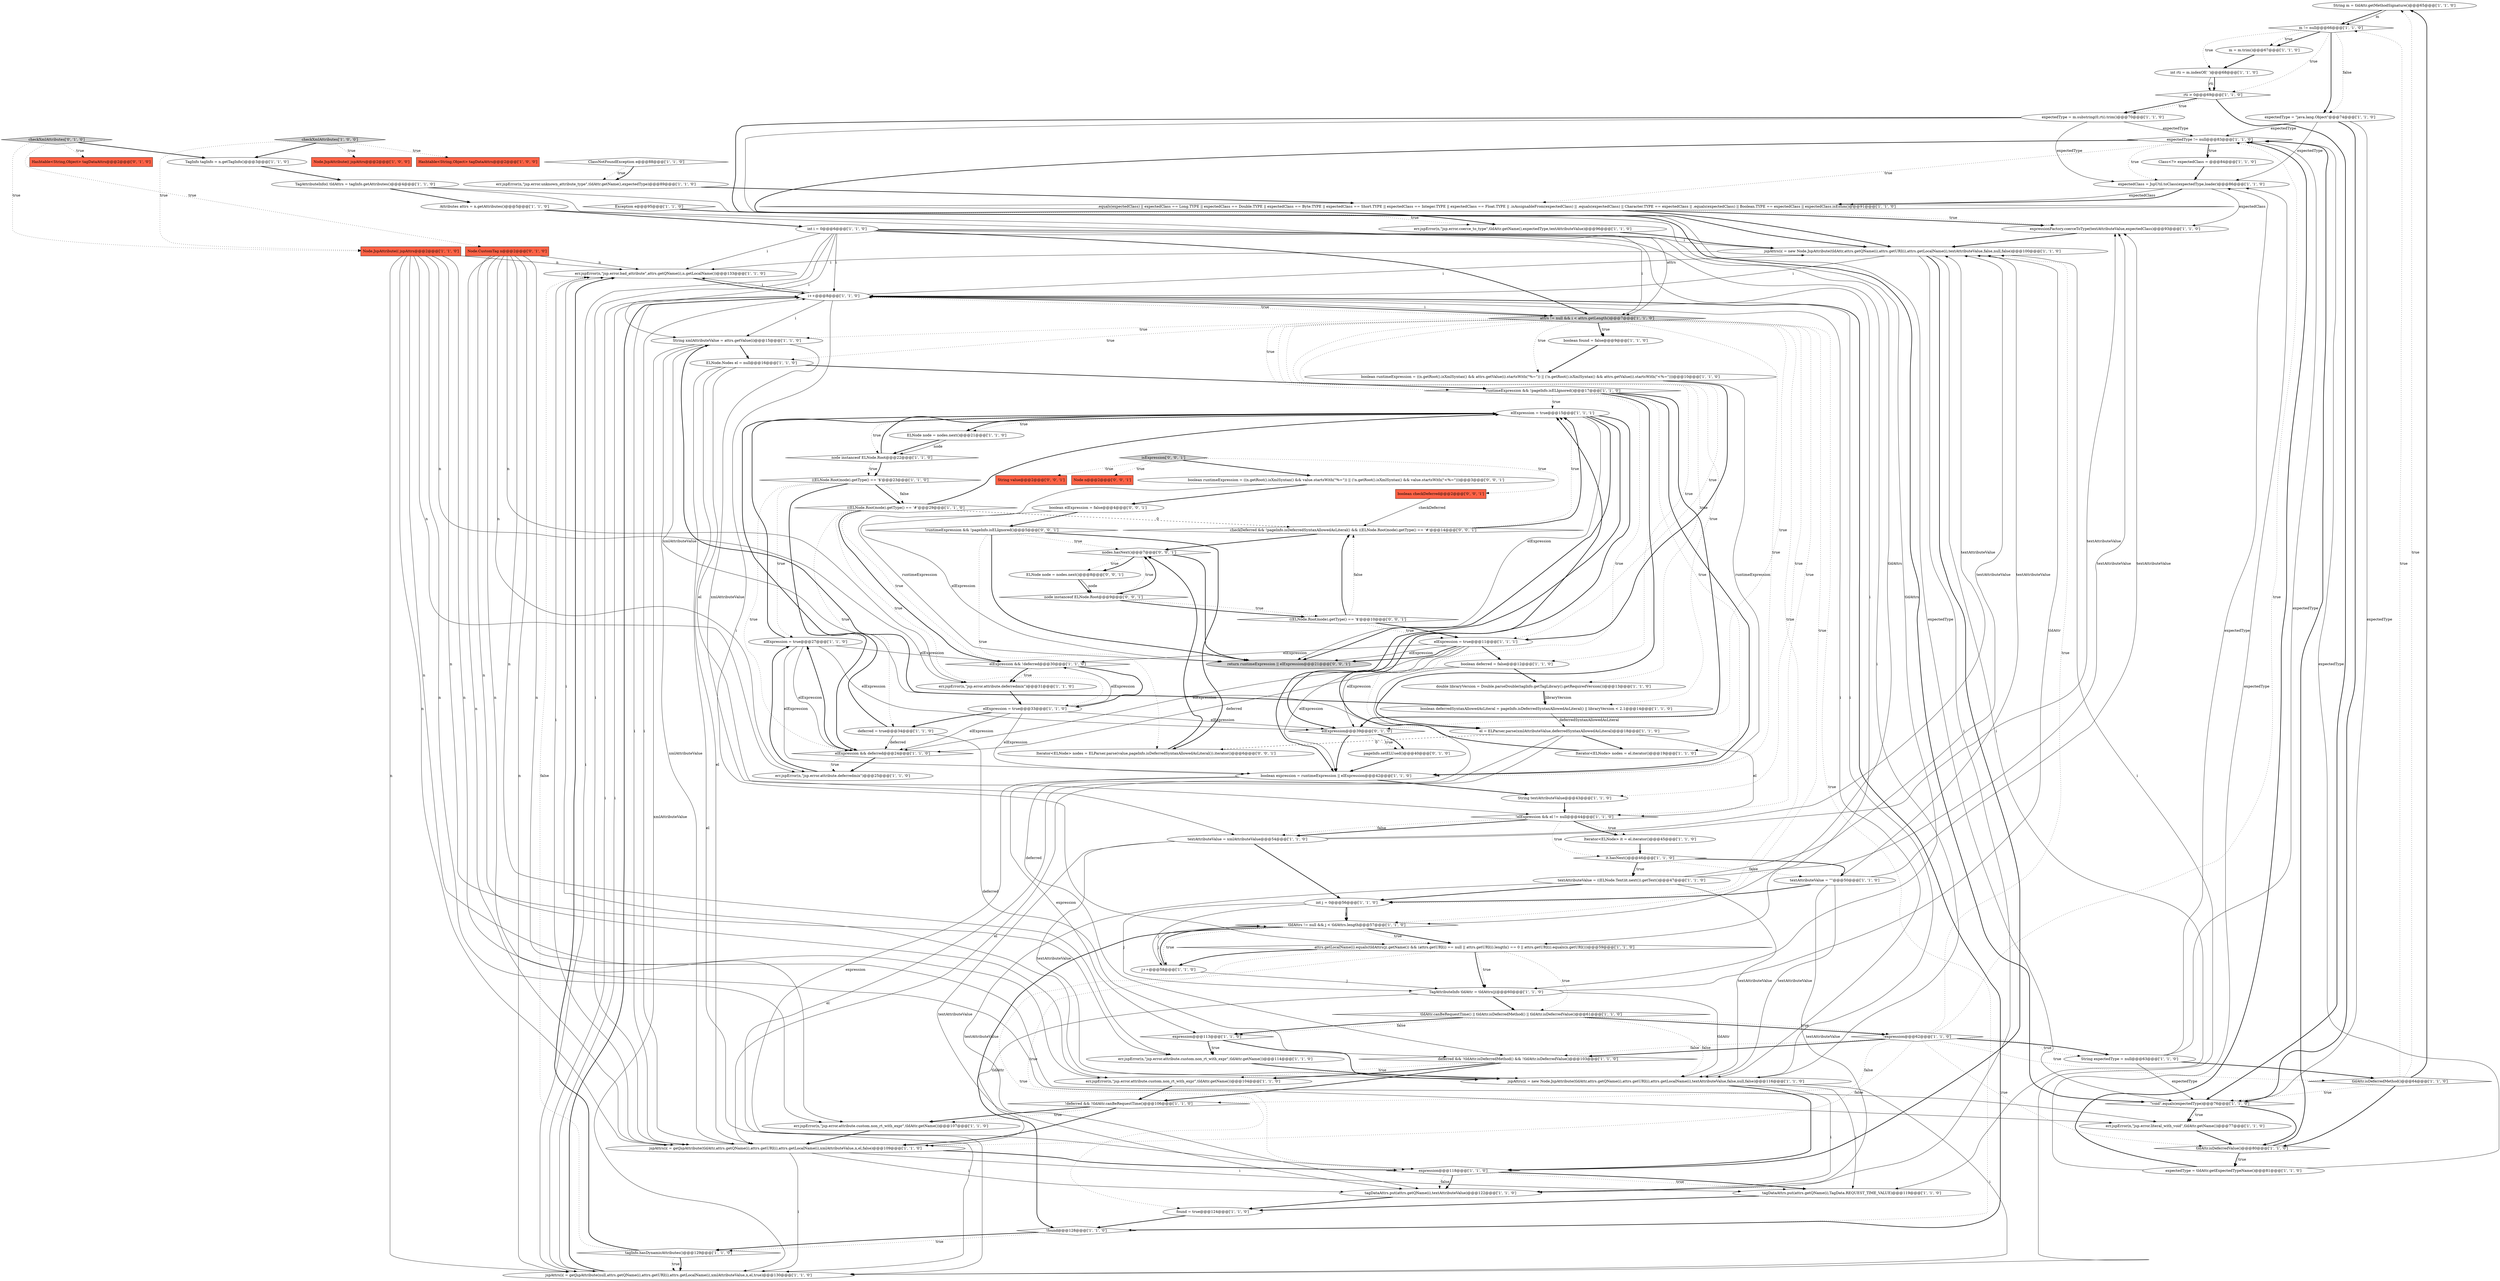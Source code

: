 digraph {
5 [style = filled, label = "String m = tldAttr.getMethodSignature()@@@65@@@['1', '1', '0']", fillcolor = white, shape = ellipse image = "AAA0AAABBB1BBB"];
38 [style = filled, label = "!runtimeExpression && !pageInfo.isELIgnored()@@@17@@@['1', '1', '0']", fillcolor = white, shape = diamond image = "AAA0AAABBB1BBB"];
20 [style = filled, label = "!found@@@128@@@['1', '1', '0']", fillcolor = white, shape = diamond image = "AAA0AAABBB1BBB"];
44 [style = filled, label = "Node.JspAttribute(( jspAttrs@@@2@@@['1', '1', '0']", fillcolor = tomato, shape = box image = "AAA0AAABBB1BBB"];
83 [style = filled, label = "boolean deferredSyntaxAllowedAsLiteral = pageInfo.isDeferredSyntaxAllowedAsLiteral() || libraryVersion < 2.1@@@14@@@['1', '1', '0']", fillcolor = white, shape = ellipse image = "AAA0AAABBB1BBB"];
88 [style = filled, label = "Node.CustomTag n@@@2@@@['0', '1', '0']", fillcolor = tomato, shape = box image = "AAA0AAABBB2BBB"];
28 [style = filled, label = "!expression@@@62@@@['1', '1', '0']", fillcolor = white, shape = diamond image = "AAA0AAABBB1BBB"];
103 [style = filled, label = "ELNode node = nodes.next()@@@8@@@['0', '0', '1']", fillcolor = white, shape = ellipse image = "AAA0AAABBB3BBB"];
70 [style = filled, label = "elExpression = true@@@33@@@['1', '1', '0']", fillcolor = white, shape = ellipse image = "AAA0AAABBB1BBB"];
84 [style = filled, label = "m != null@@@66@@@['1', '1', '0']", fillcolor = white, shape = diamond image = "AAA0AAABBB1BBB"];
67 [style = filled, label = "int i = 0@@@6@@@['1', '1', '0']", fillcolor = white, shape = ellipse image = "AAA0AAABBB1BBB"];
26 [style = filled, label = "err.jspError(n,\"jsp.error.coerce_to_type\",tldAttr.getName(),expectedType,textAttributeValue)@@@96@@@['1', '1', '0']", fillcolor = white, shape = ellipse image = "AAA0AAABBB1BBB"];
96 [style = filled, label = "checkDeferred && !pageInfo.isDeferredSyntaxAllowedAsLiteral() && ((ELNode.Root)node).getType() == '#'@@@14@@@['0', '0', '1']", fillcolor = white, shape = diamond image = "AAA0AAABBB3BBB"];
47 [style = filled, label = "elExpression = true@@@15@@@['1', '1', '1']", fillcolor = white, shape = ellipse image = "AAA0AAABBB1BBB"];
35 [style = filled, label = "expectedType != null@@@83@@@['1', '1', '0']", fillcolor = white, shape = diamond image = "AAA0AAABBB1BBB"];
101 [style = filled, label = "boolean checkDeferred@@@2@@@['0', '0', '1']", fillcolor = tomato, shape = box image = "AAA0AAABBB3BBB"];
25 [style = filled, label = "expressionFactory.coerceToType(textAttributeValue,expectedClass)@@@93@@@['1', '1', '0']", fillcolor = white, shape = ellipse image = "AAA0AAABBB1BBB"];
8 [style = filled, label = "ELNode.Nodes el = null@@@16@@@['1', '1', '0']", fillcolor = white, shape = ellipse image = "AAA0AAABBB1BBB"];
57 [style = filled, label = "expression@@@113@@@['1', '1', '0']", fillcolor = white, shape = diamond image = "AAA0AAABBB1BBB"];
55 [style = filled, label = "tagInfo.hasDynamicAttributes()@@@129@@@['1', '1', '0']", fillcolor = white, shape = diamond image = "AAA0AAABBB1BBB"];
74 [style = filled, label = "String textAttributeValue@@@43@@@['1', '1', '0']", fillcolor = white, shape = ellipse image = "AAA0AAABBB1BBB"];
64 [style = filled, label = "err.jspError(n,\"jsp.error.bad_attribute\",attrs.getQName(i),n.getLocalName())@@@133@@@['1', '1', '0']", fillcolor = white, shape = ellipse image = "AAA0AAABBB1BBB"];
105 [style = filled, label = "nodes.hasNext()@@@7@@@['0', '0', '1']", fillcolor = white, shape = diamond image = "AAA0AAABBB3BBB"];
46 [style = filled, label = "elExpression = true@@@11@@@['1', '1', '1']", fillcolor = white, shape = ellipse image = "AAA0AAABBB1BBB"];
15 [style = filled, label = "expectedClass = JspUtil.toClass(expectedType,loader)@@@86@@@['1', '1', '0']", fillcolor = white, shape = ellipse image = "AAA0AAABBB1BBB"];
82 [style = filled, label = "TagInfo tagInfo = n.getTagInfo()@@@3@@@['1', '1', '0']", fillcolor = white, shape = ellipse image = "AAA0AAABBB1BBB"];
49 [style = filled, label = "!deferred && !tldAttr.canBeRequestTime()@@@106@@@['1', '1', '0']", fillcolor = white, shape = diamond image = "AAA0AAABBB1BBB"];
100 [style = filled, label = "!runtimeExpression && !pageInfo.isELIgnored()@@@5@@@['0', '0', '1']", fillcolor = white, shape = diamond image = "AAA0AAABBB3BBB"];
45 [style = filled, label = "err.jspError(n,\"jsp.error.attribute.custom.non_rt_with_expr\",tldAttr.getName())@@@114@@@['1', '1', '0']", fillcolor = white, shape = ellipse image = "AAA0AAABBB1BBB"];
30 [style = filled, label = "expectedType = tldAttr.getExpectedTypeName()@@@81@@@['1', '1', '0']", fillcolor = white, shape = ellipse image = "AAA0AAABBB1BBB"];
18 [style = filled, label = "textAttributeValue = ((ELNode.Text)it.next()).getText()@@@47@@@['1', '1', '0']", fillcolor = white, shape = ellipse image = "AAA0AAABBB1BBB"];
76 [style = filled, label = "tldAttrs != null && j < tldAttrs.length@@@57@@@['1', '1', '0']", fillcolor = white, shape = diamond image = "AAA0AAABBB1BBB"];
69 [style = filled, label = "it.hasNext()@@@46@@@['1', '1', '0']", fillcolor = white, shape = diamond image = "AAA0AAABBB1BBB"];
93 [style = filled, label = "((ELNode.Root)node).getType() == '$'@@@10@@@['0', '0', '1']", fillcolor = white, shape = diamond image = "AAA0AAABBB3BBB"];
21 [style = filled, label = "tldAttr.isDeferredMethod()@@@64@@@['1', '1', '0']", fillcolor = white, shape = diamond image = "AAA0AAABBB1BBB"];
40 [style = filled, label = "double libraryVersion = Double.parseDouble(tagInfo.getTagLibrary().getRequiredVersion())@@@13@@@['1', '1', '0']", fillcolor = white, shape = ellipse image = "AAA0AAABBB1BBB"];
58 [style = filled, label = "checkXmlAttributes['1', '0', '0']", fillcolor = lightgray, shape = diamond image = "AAA0AAABBB1BBB"];
90 [style = filled, label = "pageInfo.setELUsed()@@@40@@@['0', '1', '0']", fillcolor = white, shape = ellipse image = "AAA1AAABBB2BBB"];
23 [style = filled, label = "err.jspError(n,\"jsp.error.attribute.custom.non_rt_with_expr\",tldAttr.getName())@@@104@@@['1', '1', '0']", fillcolor = white, shape = ellipse image = "AAA0AAABBB1BBB"];
2 [style = filled, label = "expectedType = \"java.lang.Object\"@@@74@@@['1', '1', '0']", fillcolor = white, shape = ellipse image = "AAA0AAABBB1BBB"];
77 [style = filled, label = "node instanceof ELNode.Root@@@22@@@['1', '1', '0']", fillcolor = white, shape = diamond image = "AAA0AAABBB1BBB"];
72 [style = filled, label = "\"void\".equals(expectedType)@@@76@@@['1', '1', '0']", fillcolor = white, shape = diamond image = "AAA0AAABBB1BBB"];
17 [style = filled, label = "Hashtable<String,Object> tagDataAttrs@@@2@@@['1', '0', '0']", fillcolor = tomato, shape = box image = "AAA0AAABBB1BBB"];
33 [style = filled, label = "((ELNode.Root)node).getType() == '$'@@@23@@@['1', '1', '0']", fillcolor = white, shape = diamond image = "AAA0AAABBB1BBB"];
59 [style = filled, label = "elExpression = true@@@27@@@['1', '1', '0']", fillcolor = white, shape = ellipse image = "AAA0AAABBB1BBB"];
24 [style = filled, label = "tldAttr.isDeferredValue()@@@80@@@['1', '1', '0']", fillcolor = white, shape = diamond image = "AAA0AAABBB1BBB"];
104 [style = filled, label = "boolean runtimeExpression = ((n.getRoot().isXmlSyntax() && value.startsWith(\"%=\")) || (!n.getRoot().isXmlSyntax() && value.startsWith(\"<%=\")))@@@3@@@['0', '0', '1']", fillcolor = white, shape = ellipse image = "AAA0AAABBB3BBB"];
95 [style = filled, label = "isExpression['0', '0', '1']", fillcolor = lightgray, shape = diamond image = "AAA0AAABBB3BBB"];
34 [style = filled, label = "Iterator<ELNode> it = el.iterator()@@@45@@@['1', '1', '0']", fillcolor = white, shape = ellipse image = "AAA0AAABBB1BBB"];
63 [style = filled, label = "jspAttrs(i( = getJspAttribute(null,attrs.getQName(i),attrs.getURI(i),attrs.getLocalName(i),xmlAttributeValue,n,el,true)@@@130@@@['1', '1', '0']", fillcolor = white, shape = ellipse image = "AAA0AAABBB1BBB"];
41 [style = filled, label = "Attributes attrs = n.getAttributes()@@@5@@@['1', '1', '0']", fillcolor = white, shape = ellipse image = "AAA0AAABBB1BBB"];
75 [style = filled, label = "deferred = true@@@34@@@['1', '1', '0']", fillcolor = white, shape = ellipse image = "AAA0AAABBB1BBB"];
3 [style = filled, label = "err.jspError(n,\"jsp.error.unknown_attribute_type\",tldAttr.getName(),expectedType)@@@89@@@['1', '1', '0']", fillcolor = white, shape = ellipse image = "AAA0AAABBB1BBB"];
39 [style = filled, label = "String expectedType = null@@@63@@@['1', '1', '0']", fillcolor = white, shape = ellipse image = "AAA0AAABBB1BBB"];
43 [style = filled, label = "tldAttr.canBeRequestTime() || tldAttr.isDeferredMethod() || tldAttr.isDeferredValue()@@@61@@@['1', '1', '0']", fillcolor = white, shape = diamond image = "AAA0AAABBB1BBB"];
79 [style = filled, label = "textAttributeValue = \"\"@@@50@@@['1', '1', '0']", fillcolor = white, shape = ellipse image = "AAA0AAABBB1BBB"];
97 [style = filled, label = "node instanceof ELNode.Root@@@9@@@['0', '0', '1']", fillcolor = white, shape = diamond image = "AAA0AAABBB3BBB"];
11 [style = filled, label = "jspAttrs(i( = new Node.JspAttribute(tldAttr,attrs.getQName(i),attrs.getURI(i),attrs.getLocalName(i),textAttributeValue,false,null,false)@@@100@@@['1', '1', '0']", fillcolor = white, shape = ellipse image = "AAA0AAABBB1BBB"];
89 [style = filled, label = "Hashtable<String,Object> tagDataAttrs@@@2@@@['0', '1', '0']", fillcolor = tomato, shape = box image = "AAA0AAABBB2BBB"];
54 [style = filled, label = "i++@@@8@@@['1', '1', '0']", fillcolor = white, shape = ellipse image = "AAA0AAABBB1BBB"];
60 [style = filled, label = "int j = 0@@@56@@@['1', '1', '0']", fillcolor = white, shape = ellipse image = "AAA0AAABBB1BBB"];
22 [style = filled, label = "err.jspError(n,\"jsp.error.attribute.custom.non_rt_with_expr\",tldAttr.getName())@@@107@@@['1', '1', '0']", fillcolor = white, shape = ellipse image = "AAA0AAABBB1BBB"];
6 [style = filled, label = "rti > 0@@@69@@@['1', '1', '0']", fillcolor = white, shape = diamond image = "AAA0AAABBB1BBB"];
91 [style = filled, label = "checkXmlAttributes['0', '1', '0']", fillcolor = lightgray, shape = diamond image = "AAA0AAABBB2BBB"];
66 [style = filled, label = "tagDataAttrs.put(attrs.getQName(i),TagData.REQUEST_TIME_VALUE)@@@119@@@['1', '1', '0']", fillcolor = white, shape = ellipse image = "AAA0AAABBB1BBB"];
62 [style = filled, label = "expectedType = m.substring(0,rti).trim()@@@70@@@['1', '1', '0']", fillcolor = white, shape = ellipse image = "AAA0AAABBB1BBB"];
80 [style = filled, label = "int rti = m.indexOf(' ')@@@68@@@['1', '1', '0']", fillcolor = white, shape = ellipse image = "AAA0AAABBB1BBB"];
98 [style = filled, label = "Iterator<ELNode> nodes = ELParser.parse(value,pageInfo.isDeferredSyntaxAllowedAsLiteral()).iterator()@@@6@@@['0', '0', '1']", fillcolor = white, shape = ellipse image = "AAA0AAABBB3BBB"];
73 [style = filled, label = "String xmlAttributeValue = attrs.getValue(i)@@@15@@@['1', '1', '0']", fillcolor = white, shape = ellipse image = "AAA0AAABBB1BBB"];
37 [style = filled, label = "found = true@@@124@@@['1', '1', '0']", fillcolor = white, shape = ellipse image = "AAA0AAABBB1BBB"];
48 [style = filled, label = "j++@@@58@@@['1', '1', '0']", fillcolor = white, shape = ellipse image = "AAA0AAABBB1BBB"];
29 [style = filled, label = "boolean runtimeExpression = ((n.getRoot().isXmlSyntax() && attrs.getValue(i).startsWith(\"%=\")) || (!n.getRoot().isXmlSyntax() && attrs.getValue(i).startsWith(\"<%=\")))@@@10@@@['1', '1', '0']", fillcolor = white, shape = ellipse image = "AAA0AAABBB1BBB"];
68 [style = filled, label = "textAttributeValue = xmlAttributeValue@@@54@@@['1', '1', '0']", fillcolor = white, shape = ellipse image = "AAA0AAABBB1BBB"];
99 [style = filled, label = "boolean elExpression = false@@@4@@@['0', '0', '1']", fillcolor = white, shape = ellipse image = "AAA0AAABBB3BBB"];
13 [style = filled, label = "Exception e@@@95@@@['1', '1', '0']", fillcolor = white, shape = diamond image = "AAA0AAABBB1BBB"];
27 [style = filled, label = "tagDataAttrs.put(attrs.getQName(i),textAttributeValue)@@@122@@@['1', '1', '0']", fillcolor = white, shape = ellipse image = "AAA0AAABBB1BBB"];
14 [style = filled, label = "expression@@@118@@@['1', '1', '0']", fillcolor = white, shape = diamond image = "AAA0AAABBB1BBB"];
7 [style = filled, label = "Node.JspAttribute(( jspAttrs@@@2@@@['1', '0', '0']", fillcolor = tomato, shape = box image = "AAA0AAABBB1BBB"];
12 [style = filled, label = "elExpression && !deferred@@@30@@@['1', '1', '0']", fillcolor = white, shape = diamond image = "AAA0AAABBB1BBB"];
81 [style = filled, label = "boolean found = false@@@9@@@['1', '1', '0']", fillcolor = white, shape = ellipse image = "AAA0AAABBB1BBB"];
52 [style = filled, label = "attrs.getLocalName(i).equals(tldAttrs(j(.getName()) && (attrs.getURI(i) == null || attrs.getURI(i).length() == 0 || attrs.getURI(i).equals(n.getURI()))@@@59@@@['1', '1', '0']", fillcolor = white, shape = diamond image = "AAA0AAABBB1BBB"];
71 [style = filled, label = "TagAttributeInfo tldAttr = tldAttrs(j(@@@60@@@['1', '1', '0']", fillcolor = white, shape = ellipse image = "AAA0AAABBB1BBB"];
10 [style = filled, label = ".equals(expectedClass) || expectedClass == Long.TYPE || expectedClass == Double.TYPE || expectedClass == Byte.TYPE || expectedClass == Short.TYPE || expectedClass == Integer.TYPE || expectedClass == Float.TYPE || .isAssignableFrom(expectedClass) || .equals(expectedClass) || Character.TYPE == expectedClass || .equals(expectedClass) || Boolean.TYPE == expectedClass || expectedClass.isEnum()@@@91@@@['1', '1', '0']", fillcolor = white, shape = diamond image = "AAA0AAABBB1BBB"];
92 [style = filled, label = "return runtimeExpression || elExpression@@@21@@@['0', '0', '1']", fillcolor = lightgray, shape = ellipse image = "AAA0AAABBB3BBB"];
1 [style = filled, label = "!elExpression && el != null@@@44@@@['1', '1', '0']", fillcolor = white, shape = diamond image = "AAA0AAABBB1BBB"];
42 [style = filled, label = "Class<?> expectedClass = @@@84@@@['1', '1', '0']", fillcolor = white, shape = ellipse image = "AAA0AAABBB1BBB"];
87 [style = filled, label = "elExpression@@@39@@@['0', '1', '0']", fillcolor = white, shape = diamond image = "AAA1AAABBB2BBB"];
78 [style = filled, label = "err.jspError(n,\"jsp.error.attribute.deferredmix\")@@@25@@@['1', '1', '0']", fillcolor = white, shape = ellipse image = "AAA0AAABBB1BBB"];
31 [style = filled, label = "TagAttributeInfo(( tldAttrs = tagInfo.getAttributes()@@@4@@@['1', '1', '0']", fillcolor = white, shape = ellipse image = "AAA0AAABBB1BBB"];
56 [style = filled, label = "attrs != null && i < attrs.getLength()@@@7@@@['1', '1', '0']", fillcolor = lightgray, shape = diamond image = "AAA0AAABBB1BBB"];
61 [style = filled, label = "m = m.trim()@@@67@@@['1', '1', '0']", fillcolor = white, shape = ellipse image = "AAA0AAABBB1BBB"];
16 [style = filled, label = "ClassNotFoundException e@@@88@@@['1', '1', '0']", fillcolor = white, shape = diamond image = "AAA0AAABBB1BBB"];
0 [style = filled, label = "el = ELParser.parse(xmlAttributeValue,deferredSyntaxAllowedAsLiteral)@@@18@@@['1', '1', '0']", fillcolor = white, shape = ellipse image = "AAA0AAABBB1BBB"];
19 [style = filled, label = "ELNode node = nodes.next()@@@21@@@['1', '1', '0']", fillcolor = white, shape = ellipse image = "AAA0AAABBB1BBB"];
50 [style = filled, label = "Iterator<ELNode> nodes = el.iterator()@@@19@@@['1', '1', '0']", fillcolor = white, shape = ellipse image = "AAA0AAABBB1BBB"];
51 [style = filled, label = "boolean expression = runtimeExpression || elExpression@@@42@@@['1', '1', '0']", fillcolor = white, shape = ellipse image = "AAA0AAABBB1BBB"];
4 [style = filled, label = "err.jspError(n,\"jsp.error.attribute.deferredmix\")@@@31@@@['1', '1', '0']", fillcolor = white, shape = ellipse image = "AAA0AAABBB1BBB"];
65 [style = filled, label = "boolean deferred = false@@@12@@@['1', '1', '0']", fillcolor = white, shape = ellipse image = "AAA0AAABBB1BBB"];
86 [style = filled, label = "deferred && !tldAttr.isDeferredMethod() && !tldAttr.isDeferredValue()@@@103@@@['1', '1', '0']", fillcolor = white, shape = diamond image = "AAA0AAABBB1BBB"];
102 [style = filled, label = "Node n@@@2@@@['0', '0', '1']", fillcolor = tomato, shape = box image = "AAA0AAABBB3BBB"];
85 [style = filled, label = "err.jspError(n,\"jsp.error.literal_with_void\",tldAttr.getName())@@@77@@@['1', '1', '0']", fillcolor = white, shape = ellipse image = "AAA0AAABBB1BBB"];
53 [style = filled, label = "elExpression && deferred@@@24@@@['1', '1', '0']", fillcolor = white, shape = diamond image = "AAA0AAABBB1BBB"];
32 [style = filled, label = "jspAttrs(i( = getJspAttribute(tldAttr,attrs.getQName(i),attrs.getURI(i),attrs.getLocalName(i),xmlAttributeValue,n,el,false)@@@109@@@['1', '1', '0']", fillcolor = white, shape = ellipse image = "AAA0AAABBB1BBB"];
94 [style = filled, label = "String value@@@2@@@['0', '0', '1']", fillcolor = tomato, shape = box image = "AAA0AAABBB3BBB"];
9 [style = filled, label = "((ELNode.Root)node).getType() == '#'@@@29@@@['1', '1', '0']", fillcolor = white, shape = diamond image = "AAA0AAABBB1BBB"];
36 [style = filled, label = "jspAttrs(i( = new Node.JspAttribute(tldAttr,attrs.getQName(i),attrs.getURI(i),attrs.getLocalName(i),textAttributeValue,false,null,false)@@@116@@@['1', '1', '0']", fillcolor = white, shape = ellipse image = "AAA0AAABBB1BBB"];
88->64 [style = solid, label="n"];
44->64 [style = solid, label="n"];
68->60 [style = bold, label=""];
75->53 [style = solid, label="deferred"];
4->70 [style = bold, label=""];
49->22 [style = dotted, label="true"];
55->64 [style = dotted, label="false"];
32->27 [style = solid, label="i"];
32->64 [style = solid, label="i"];
47->51 [style = bold, label=""];
65->53 [style = solid, label="deferred"];
9->75 [style = dotted, label="true"];
32->66 [style = solid, label="i"];
28->39 [style = bold, label=""];
33->9 [style = bold, label=""];
56->29 [style = dotted, label="true"];
0->63 [style = solid, label="el"];
62->15 [style = solid, label="expectedType"];
29->51 [style = solid, label="runtimeExpression"];
88->78 [style = solid, label="n"];
46->92 [style = bold, label=""];
20->54 [style = bold, label=""];
15->10 [style = solid, label="expectedClass"];
41->67 [style = bold, label=""];
43->57 [style = bold, label=""];
28->24 [style = dotted, label="true"];
0->1 [style = solid, label="el"];
8->1 [style = solid, label="el"];
36->63 [style = solid, label="i"];
28->39 [style = dotted, label="true"];
28->35 [style = dotted, label="true"];
76->20 [style = bold, label=""];
84->80 [style = dotted, label="true"];
39->35 [style = solid, label="expectedType"];
98->105 [style = bold, label=""];
56->38 [style = dotted, label="true"];
105->92 [style = bold, label=""];
36->64 [style = solid, label="i"];
31->41 [style = bold, label=""];
56->54 [style = dotted, label="true"];
2->72 [style = bold, label=""];
71->32 [style = solid, label="tldAttr"];
11->54 [style = solid, label="i"];
67->54 [style = solid, label="i"];
76->52 [style = bold, label=""];
1->34 [style = bold, label=""];
58->17 [style = dotted, label="true"];
60->71 [style = solid, label="j"];
88->22 [style = solid, label="n"];
78->59 [style = bold, label=""];
87->51 [style = bold, label=""];
54->32 [style = solid, label="i"];
32->14 [style = bold, label=""];
46->65 [style = bold, label=""];
46->51 [style = solid, label="elExpression"];
27->37 [style = bold, label=""];
46->12 [style = solid, label="elExpression"];
44->45 [style = solid, label="n"];
67->32 [style = solid, label="i"];
11->14 [style = bold, label=""];
88->32 [style = solid, label="n"];
12->70 [style = bold, label=""];
2->72 [style = solid, label="expectedType"];
1->34 [style = dotted, label="true"];
71->43 [style = bold, label=""];
44->85 [style = solid, label="n"];
73->0 [style = solid, label="xmlAttributeValue"];
97->93 [style = dotted, label="true"];
77->47 [style = bold, label=""];
46->87 [style = solid, label="elExpression"];
90->51 [style = bold, label=""];
56->87 [style = dotted, label="true"];
14->66 [style = dotted, label="true"];
67->52 [style = solid, label="i"];
71->36 [style = solid, label="tldAttr"];
33->59 [style = dotted, label="true"];
53->59 [style = bold, label=""];
56->81 [style = bold, label=""];
52->37 [style = dotted, label="true"];
33->53 [style = bold, label=""];
24->30 [style = bold, label=""];
10->25 [style = bold, label=""];
44->22 [style = solid, label="n"];
84->6 [style = dotted, label="true"];
44->23 [style = solid, label="n"];
86->23 [style = bold, label=""];
11->64 [style = solid, label="i"];
57->45 [style = bold, label=""];
88->23 [style = solid, label="n"];
84->61 [style = bold, label=""];
69->79 [style = bold, label=""];
88->45 [style = solid, label="n"];
73->8 [style = bold, label=""];
56->65 [style = dotted, label="true"];
79->11 [style = solid, label="textAttributeValue"];
49->32 [style = bold, label=""];
85->24 [style = bold, label=""];
23->49 [style = bold, label=""];
21->5 [style = dotted, label="true"];
46->92 [style = solid, label="elExpression"];
60->48 [style = solid, label="j"];
76->48 [style = dotted, label="true"];
1->68 [style = bold, label=""];
19->77 [style = solid, label="node"];
39->72 [style = solid, label="expectedType"];
59->53 [style = solid, label="elExpression"];
72->85 [style = bold, label=""];
30->35 [style = bold, label=""];
56->46 [style = dotted, label="true"];
86->23 [style = dotted, label="true"];
43->36 [style = dotted, label="false"];
16->3 [style = dotted, label="true"];
47->92 [style = solid, label="elExpression"];
13->26 [style = bold, label=""];
91->88 [style = dotted, label="true"];
24->35 [style = bold, label=""];
58->7 [style = dotted, label="true"];
59->51 [style = solid, label="elExpression"];
49->22 [style = bold, label=""];
59->12 [style = solid, label="elExpression"];
54->52 [style = solid, label="i"];
14->27 [style = dotted, label="false"];
93->96 [style = dotted, label="false"];
12->4 [style = dotted, label="true"];
39->15 [style = solid, label="expectedType"];
51->57 [style = solid, label="expression"];
84->2 [style = dotted, label="false"];
60->76 [style = bold, label=""];
0->98 [style = dashed, label="0"];
66->37 [style = bold, label=""];
34->69 [style = bold, label=""];
56->20 [style = dotted, label="true"];
20->55 [style = dotted, label="true"];
65->40 [style = bold, label=""];
67->56 [style = bold, label=""];
9->96 [style = dashed, label="0"];
1->69 [style = dotted, label="true"];
69->79 [style = dotted, label="false"];
36->54 [style = solid, label="i"];
61->80 [style = bold, label=""];
8->38 [style = bold, label=""];
65->86 [style = solid, label="deferred"];
71->11 [style = solid, label="tldAttr"];
55->63 [style = bold, label=""];
0->32 [style = solid, label="el"];
33->53 [style = dotted, label="true"];
32->63 [style = solid, label="i"];
28->32 [style = dotted, label="false"];
67->63 [style = solid, label="i"];
38->0 [style = dotted, label="true"];
96->47 [style = dotted, label="true"];
80->6 [style = bold, label=""];
15->10 [style = bold, label=""];
14->27 [style = bold, label=""];
47->87 [style = bold, label=""];
5->84 [style = bold, label=""];
93->46 [style = bold, label=""];
88->63 [style = solid, label="n"];
87->90 [style = dotted, label="true"];
52->71 [style = dotted, label="true"];
11->27 [style = solid, label="i"];
39->21 [style = bold, label=""];
58->44 [style = dotted, label="true"];
48->76 [style = bold, label=""];
76->52 [style = dotted, label="true"];
21->5 [style = bold, label=""];
60->76 [style = solid, label="j"];
41->56 [style = solid, label="attrs"];
79->25 [style = solid, label="textAttributeValue"];
87->90 [style = bold, label=""];
9->12 [style = dotted, label="true"];
47->92 [style = bold, label=""];
54->73 [style = solid, label="i"];
48->76 [style = solid, label="j"];
77->33 [style = bold, label=""];
70->51 [style = solid, label="elExpression"];
91->44 [style = dotted, label="true"];
2->35 [style = solid, label="expectedType"];
54->36 [style = solid, label="i"];
28->49 [style = dotted, label="false"];
72->85 [style = dotted, label="true"];
54->56 [style = bold, label=""];
10->11 [style = bold, label=""];
38->50 [style = dotted, label="true"];
68->36 [style = solid, label="textAttributeValue"];
56->40 [style = dotted, label="true"];
13->26 [style = dotted, label="true"];
56->60 [style = dotted, label="true"];
77->33 [style = dotted, label="true"];
44->32 [style = solid, label="n"];
105->97 [style = dotted, label="true"];
103->97 [style = bold, label=""];
80->6 [style = solid, label="rti"];
101->96 [style = solid, label="checkDeferred"];
84->2 [style = bold, label=""];
28->86 [style = bold, label=""];
9->12 [style = bold, label=""];
79->60 [style = bold, label=""];
56->73 [style = dotted, label="true"];
18->25 [style = solid, label="textAttributeValue"];
64->54 [style = bold, label=""];
2->15 [style = solid, label="expectedType"];
73->68 [style = solid, label="xmlAttributeValue"];
9->70 [style = dotted, label="true"];
47->77 [style = dotted, label="true"];
33->9 [style = dotted, label="false"];
105->103 [style = dotted, label="true"];
54->56 [style = solid, label="i"];
18->27 [style = solid, label="textAttributeValue"];
6->72 [style = bold, label=""];
67->64 [style = solid, label="i"];
52->71 [style = bold, label=""];
91->82 [style = bold, label=""];
28->86 [style = dotted, label="false"];
5->84 [style = solid, label="m"];
95->94 [style = dotted, label="true"];
51->14 [style = solid, label="expression"];
51->74 [style = bold, label=""];
55->63 [style = dotted, label="true"];
75->47 [style = bold, label=""];
57->45 [style = dotted, label="true"];
96->105 [style = bold, label=""];
18->60 [style = bold, label=""];
26->11 [style = bold, label=""];
28->11 [style = dotted, label="true"];
52->48 [style = bold, label=""];
9->47 [style = bold, label=""];
35->10 [style = dotted, label="true"];
47->19 [style = dotted, label="true"];
95->104 [style = bold, label=""];
93->46 [style = dotted, label="true"];
31->71 [style = solid, label="tldAttrs"];
62->72 [style = bold, label=""];
52->14 [style = dotted, label="true"];
50->47 [style = bold, label=""];
44->4 [style = solid, label="n"];
100->105 [style = dotted, label="true"];
21->24 [style = bold, label=""];
70->75 [style = bold, label=""];
95->102 [style = dotted, label="true"];
45->36 [style = bold, label=""];
56->81 [style = dotted, label="true"];
48->71 [style = solid, label="j"];
59->87 [style = solid, label="elExpression"];
10->25 [style = dotted, label="true"];
11->66 [style = solid, label="i"];
73->63 [style = solid, label="xmlAttributeValue"];
105->103 [style = bold, label=""];
93->96 [style = bold, label=""];
84->61 [style = dotted, label="true"];
100->98 [style = dotted, label="true"];
88->85 [style = solid, label="n"];
74->1 [style = bold, label=""];
40->83 [style = bold, label=""];
68->11 [style = solid, label="textAttributeValue"];
56->74 [style = dotted, label="true"];
75->86 [style = solid, label="deferred"];
62->35 [style = solid, label="expectedType"];
3->10 [style = bold, label=""];
32->54 [style = solid, label="i"];
62->72 [style = solid, label="expectedType"];
58->82 [style = bold, label=""];
21->84 [style = dotted, label="true"];
82->31 [style = bold, label=""];
35->42 [style = bold, label=""];
43->28 [style = bold, label=""];
83->0 [style = solid, label="deferredSyntaxAllowedAsLiteral"];
56->8 [style = dotted, label="true"];
53->78 [style = dotted, label="true"];
100->98 [style = bold, label=""];
11->63 [style = solid, label="i"];
70->87 [style = solid, label="elExpression"];
81->29 [style = bold, label=""];
86->49 [style = bold, label=""];
67->11 [style = solid, label="i"];
69->18 [style = bold, label=""];
95->101 [style = dotted, label="true"];
67->36 [style = solid, label="i"];
103->97 [style = solid, label="node"];
79->36 [style = solid, label="textAttributeValue"];
54->64 [style = solid, label="i"];
56->1 [style = dotted, label="true"];
36->66 [style = solid, label="i"];
96->47 [style = bold, label=""];
18->11 [style = solid, label="textAttributeValue"];
37->20 [style = bold, label=""];
54->63 [style = solid, label="i"];
40->83 [style = solid, label="libraryVersion"];
44->78 [style = solid, label="n"];
36->27 [style = solid, label="i"];
79->27 [style = solid, label="textAttributeValue"];
72->24 [style = bold, label=""];
104->92 [style = solid, label="runtimeExpression"];
30->15 [style = solid, label="expectedType"];
73->32 [style = solid, label="xmlAttributeValue"];
97->105 [style = bold, label=""];
52->43 [style = dotted, label="true"];
46->53 [style = solid, label="elExpression"];
36->14 [style = bold, label=""];
68->25 [style = solid, label="textAttributeValue"];
63->54 [style = bold, label=""];
55->64 [style = bold, label=""];
38->0 [style = bold, label=""];
35->11 [style = bold, label=""];
53->78 [style = bold, label=""];
28->21 [style = dotted, label="true"];
24->30 [style = dotted, label="true"];
6->62 [style = bold, label=""];
38->51 [style = bold, label=""];
43->28 [style = dotted, label="true"];
15->25 [style = solid, label="expectedClass"];
99->100 [style = bold, label=""];
44->63 [style = solid, label="n"];
70->12 [style = solid, label="elExpression"];
12->4 [style = bold, label=""];
47->19 [style = bold, label=""];
0->50 [style = bold, label=""];
56->51 [style = dotted, label="true"];
38->47 [style = dotted, label="true"];
67->56 [style = solid, label="i"];
59->47 [style = bold, label=""];
69->18 [style = dotted, label="true"];
8->63 [style = solid, label="el"];
22->32 [style = bold, label=""];
30->35 [style = solid, label="expectedType"];
14->66 [style = bold, label=""];
63->54 [style = solid, label="i"];
38->87 [style = bold, label=""];
31->76 [style = solid, label="tldAttrs"];
68->27 [style = solid, label="textAttributeValue"];
16->3 [style = bold, label=""];
57->36 [style = bold, label=""];
43->57 [style = dotted, label="false"];
88->4 [style = solid, label="n"];
56->83 [style = dotted, label="true"];
21->72 [style = dotted, label="true"];
56->76 [style = dotted, label="true"];
83->73 [style = bold, label=""];
18->36 [style = solid, label="textAttributeValue"];
29->46 [style = bold, label=""];
35->42 [style = dotted, label="true"];
99->92 [style = solid, label="elExpression"];
8->32 [style = solid, label="el"];
19->77 [style = bold, label=""];
1->68 [style = dotted, label="false"];
35->15 [style = dotted, label="true"];
104->99 [style = bold, label=""];
67->73 [style = solid, label="i"];
25->11 [style = bold, label=""];
97->93 [style = bold, label=""];
91->89 [style = dotted, label="true"];
54->11 [style = solid, label="i"];
42->15 [style = bold, label=""];
100->92 [style = bold, label=""];
20->55 [style = bold, label=""];
6->62 [style = dotted, label="true"];
70->53 [style = solid, label="elExpression"];
}

